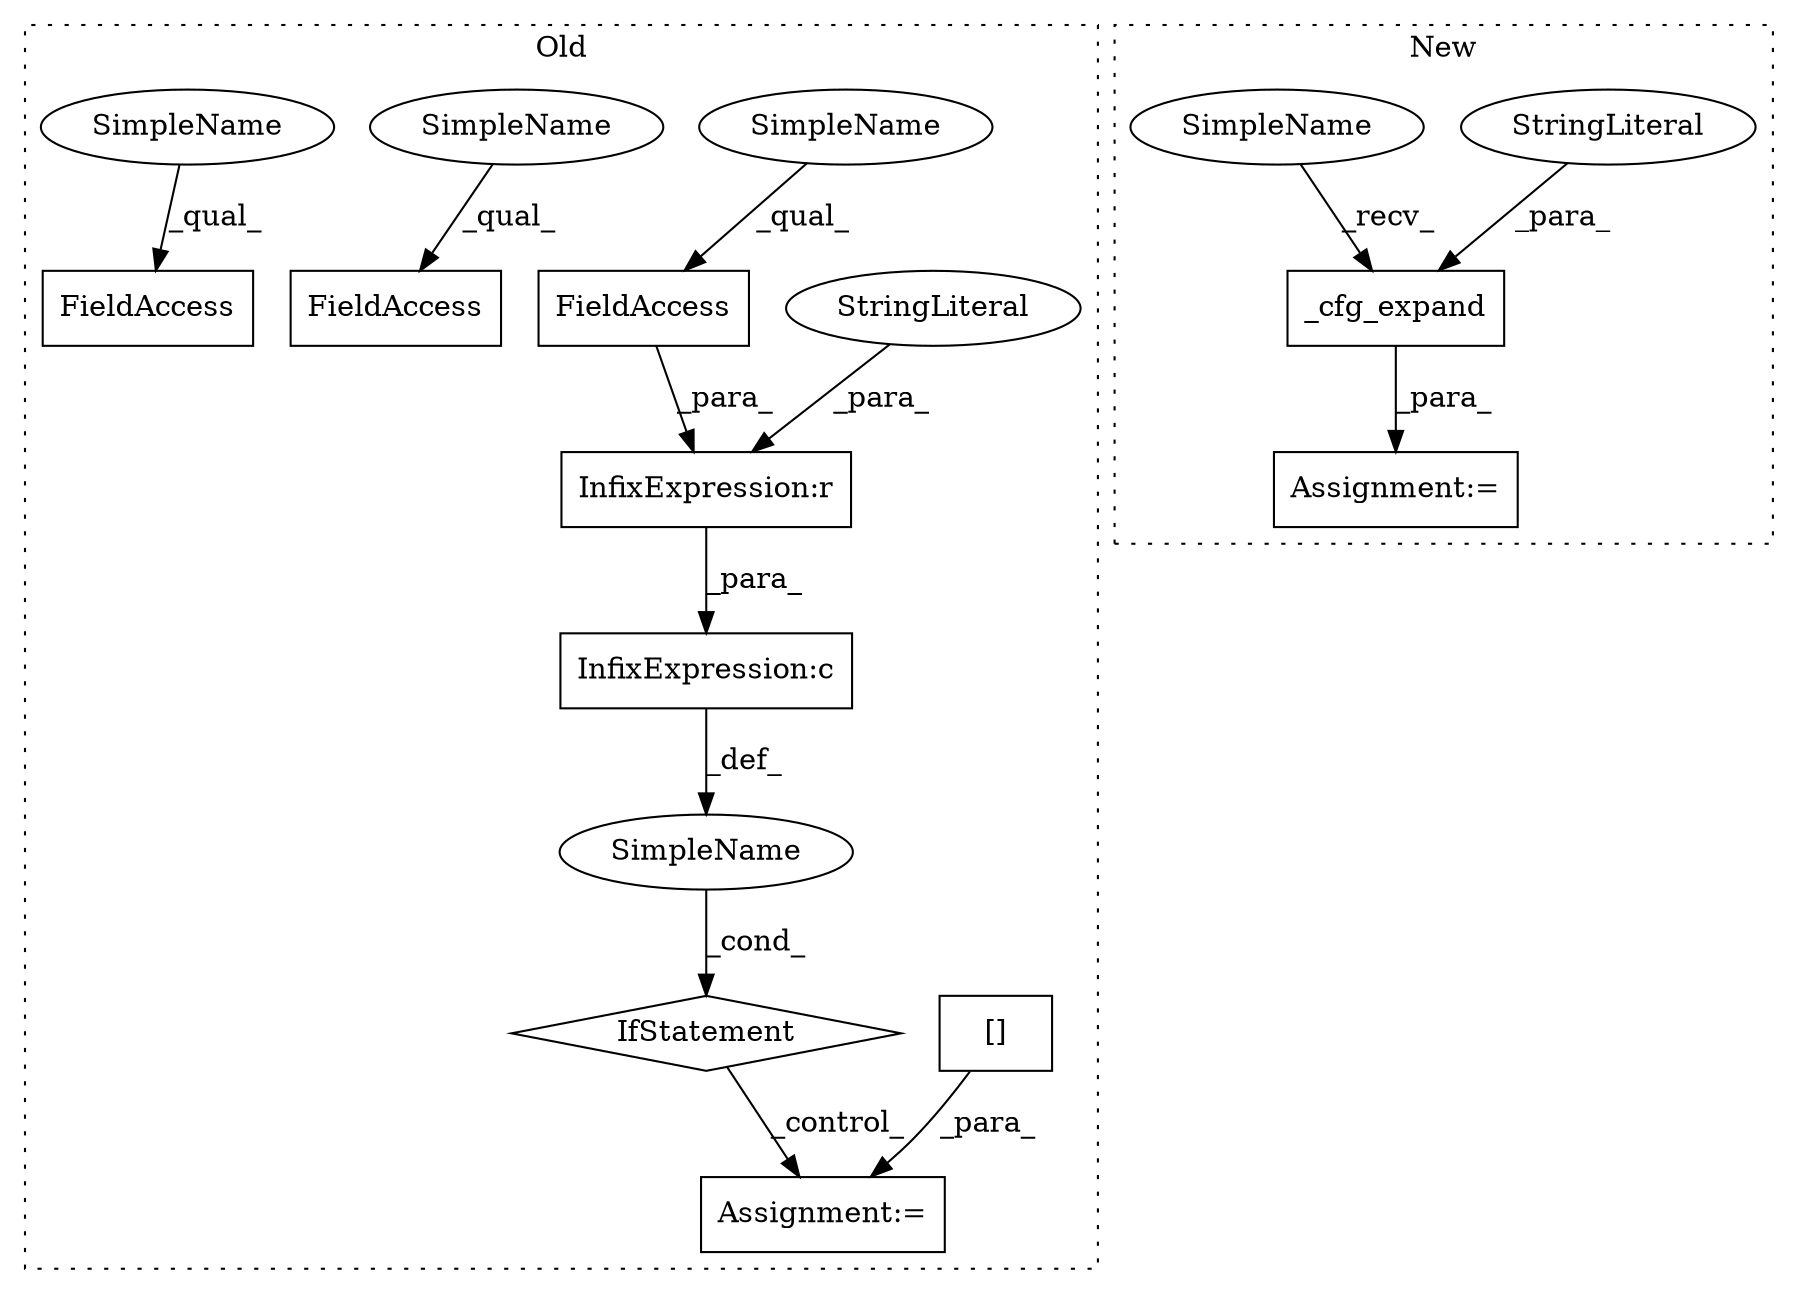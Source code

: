 digraph G {
subgraph cluster0 {
1 [label="IfStatement" a="25" s="6252,6306" l="4,2" shape="diamond"];
3 [label="SimpleName" a="42" s="" l="" shape="ellipse"];
4 [label="Assignment:=" a="7" s="6779" l="1" shape="box"];
5 [label="[]" a="2" s="6780,6790" l="5,1" shape="box"];
6 [label="InfixExpression:c" a="27" s="6273" l="4" shape="box"];
8 [label="InfixExpression:r" a="27" s="6293" l="4" shape="box"];
9 [label="StringLiteral" a="45" s="6297" l="8" shape="ellipse"];
10 [label="FieldAccess" a="22" s="6278" l="15" shape="box"];
11 [label="FieldAccess" a="22" s="6361" l="9" shape="box"];
12 [label="FieldAccess" a="22" s="6257" l="9" shape="box"];
14 [label="SimpleName" a="42" s="6278" l="4" shape="ellipse"];
15 [label="SimpleName" a="42" s="6361" l="4" shape="ellipse"];
16 [label="SimpleName" a="42" s="6257" l="4" shape="ellipse"];
label = "Old";
style="dotted";
}
subgraph cluster1 {
2 [label="_cfg_expand" a="32" s="21120,21147" l="12,1" shape="box"];
7 [label="StringLiteral" a="45" s="21132" l="15" shape="ellipse"];
13 [label="Assignment:=" a="7" s="21114" l="1" shape="box"];
17 [label="SimpleName" a="42" s="21115" l="4" shape="ellipse"];
label = "New";
style="dotted";
}
1 -> 4 [label="_control_"];
2 -> 13 [label="_para_"];
3 -> 1 [label="_cond_"];
5 -> 4 [label="_para_"];
6 -> 3 [label="_def_"];
7 -> 2 [label="_para_"];
8 -> 6 [label="_para_"];
9 -> 8 [label="_para_"];
10 -> 8 [label="_para_"];
14 -> 10 [label="_qual_"];
15 -> 11 [label="_qual_"];
16 -> 12 [label="_qual_"];
17 -> 2 [label="_recv_"];
}